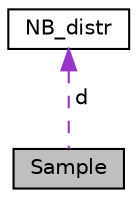 digraph "Sample"
{
 // LATEX_PDF_SIZE
  edge [fontname="Helvetica",fontsize="10",labelfontname="Helvetica",labelfontsize="10"];
  node [fontname="Helvetica",fontsize="10",shape=record];
  Node1 [label="Sample",height=0.2,width=0.4,color="black", fillcolor="grey75", style="filled", fontcolor="black",tooltip=" "];
  Node2 -> Node1 [dir="back",color="darkorchid3",fontsize="10",style="dashed",label=" d" ,fontname="Helvetica"];
  Node2 [label="NB_distr",height=0.2,width=0.4,color="black", fillcolor="white", style="filled",URL="$classNB__distr.html",tooltip="Класс, содержащий параметры отрицательно-биномиального распределения и вычисляющий его вероятности."];
}
